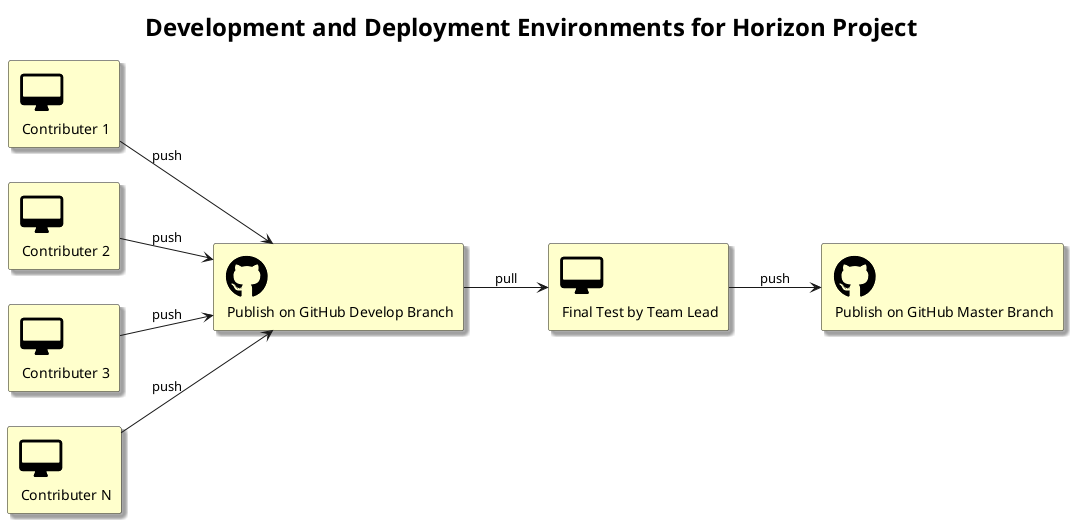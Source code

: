 @startuml
left to right direction
skinparam Shadowing True
skinparam TitleFontSize 24pt

!include <tupadr3/common>
!include <tupadr3/font-awesome/desktop>
!include <tupadr3/font-awesome-5/github>

title Development and Deployment Environments for Horizon Project

FA_DESKTOP(contributer1, "Contributer 1") #BUSINESS
FA_DESKTOP(contributer2, "Contributer 2") #BUSINESS
FA_DESKTOP(contributer3, "Contributer 3") #BUSINESS
FA_DESKTOP(contributerN, "Contributer N") #BUSINESS
FA5_GITHUB(githubDev, "Publish on GitHub Develop Branch") #BUSINESS
FA_DESKTOP(teamLead, "Final Test by Team Lead") #BUSINESS
FA5_GITHUB(github, "Publish on GitHub Master Branch") #BUSINESS

contributer1 --> githubDev : push
contributer2 --> githubDev : push
contributer3 --> githubDev : push
contributerN --> githubDev : push
githubDev --> teamLead : pull
teamLead --> github : push

@enduml